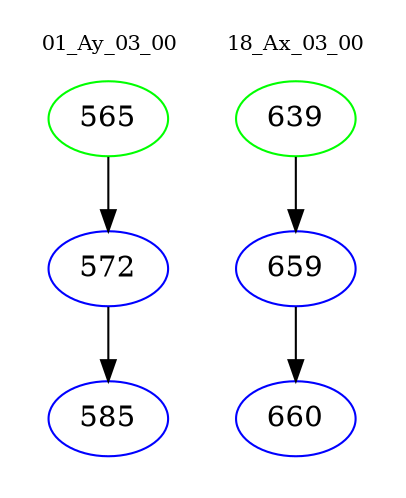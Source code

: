 digraph{
subgraph cluster_0 {
color = white
label = "01_Ay_03_00";
fontsize=10;
T0_565 [label="565", color="green"]
T0_565 -> T0_572 [color="black"]
T0_572 [label="572", color="blue"]
T0_572 -> T0_585 [color="black"]
T0_585 [label="585", color="blue"]
}
subgraph cluster_1 {
color = white
label = "18_Ax_03_00";
fontsize=10;
T1_639 [label="639", color="green"]
T1_639 -> T1_659 [color="black"]
T1_659 [label="659", color="blue"]
T1_659 -> T1_660 [color="black"]
T1_660 [label="660", color="blue"]
}
}
